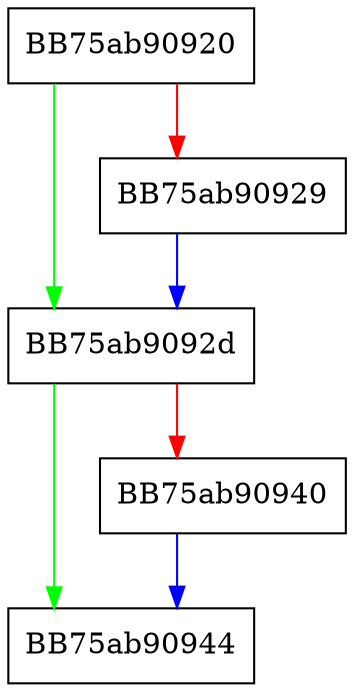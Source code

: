 digraph InsertValue {
  node [shape="box"];
  graph [splines=ortho];
  BB75ab90920 -> BB75ab9092d [color="green"];
  BB75ab90920 -> BB75ab90929 [color="red"];
  BB75ab90929 -> BB75ab9092d [color="blue"];
  BB75ab9092d -> BB75ab90944 [color="green"];
  BB75ab9092d -> BB75ab90940 [color="red"];
  BB75ab90940 -> BB75ab90944 [color="blue"];
}
